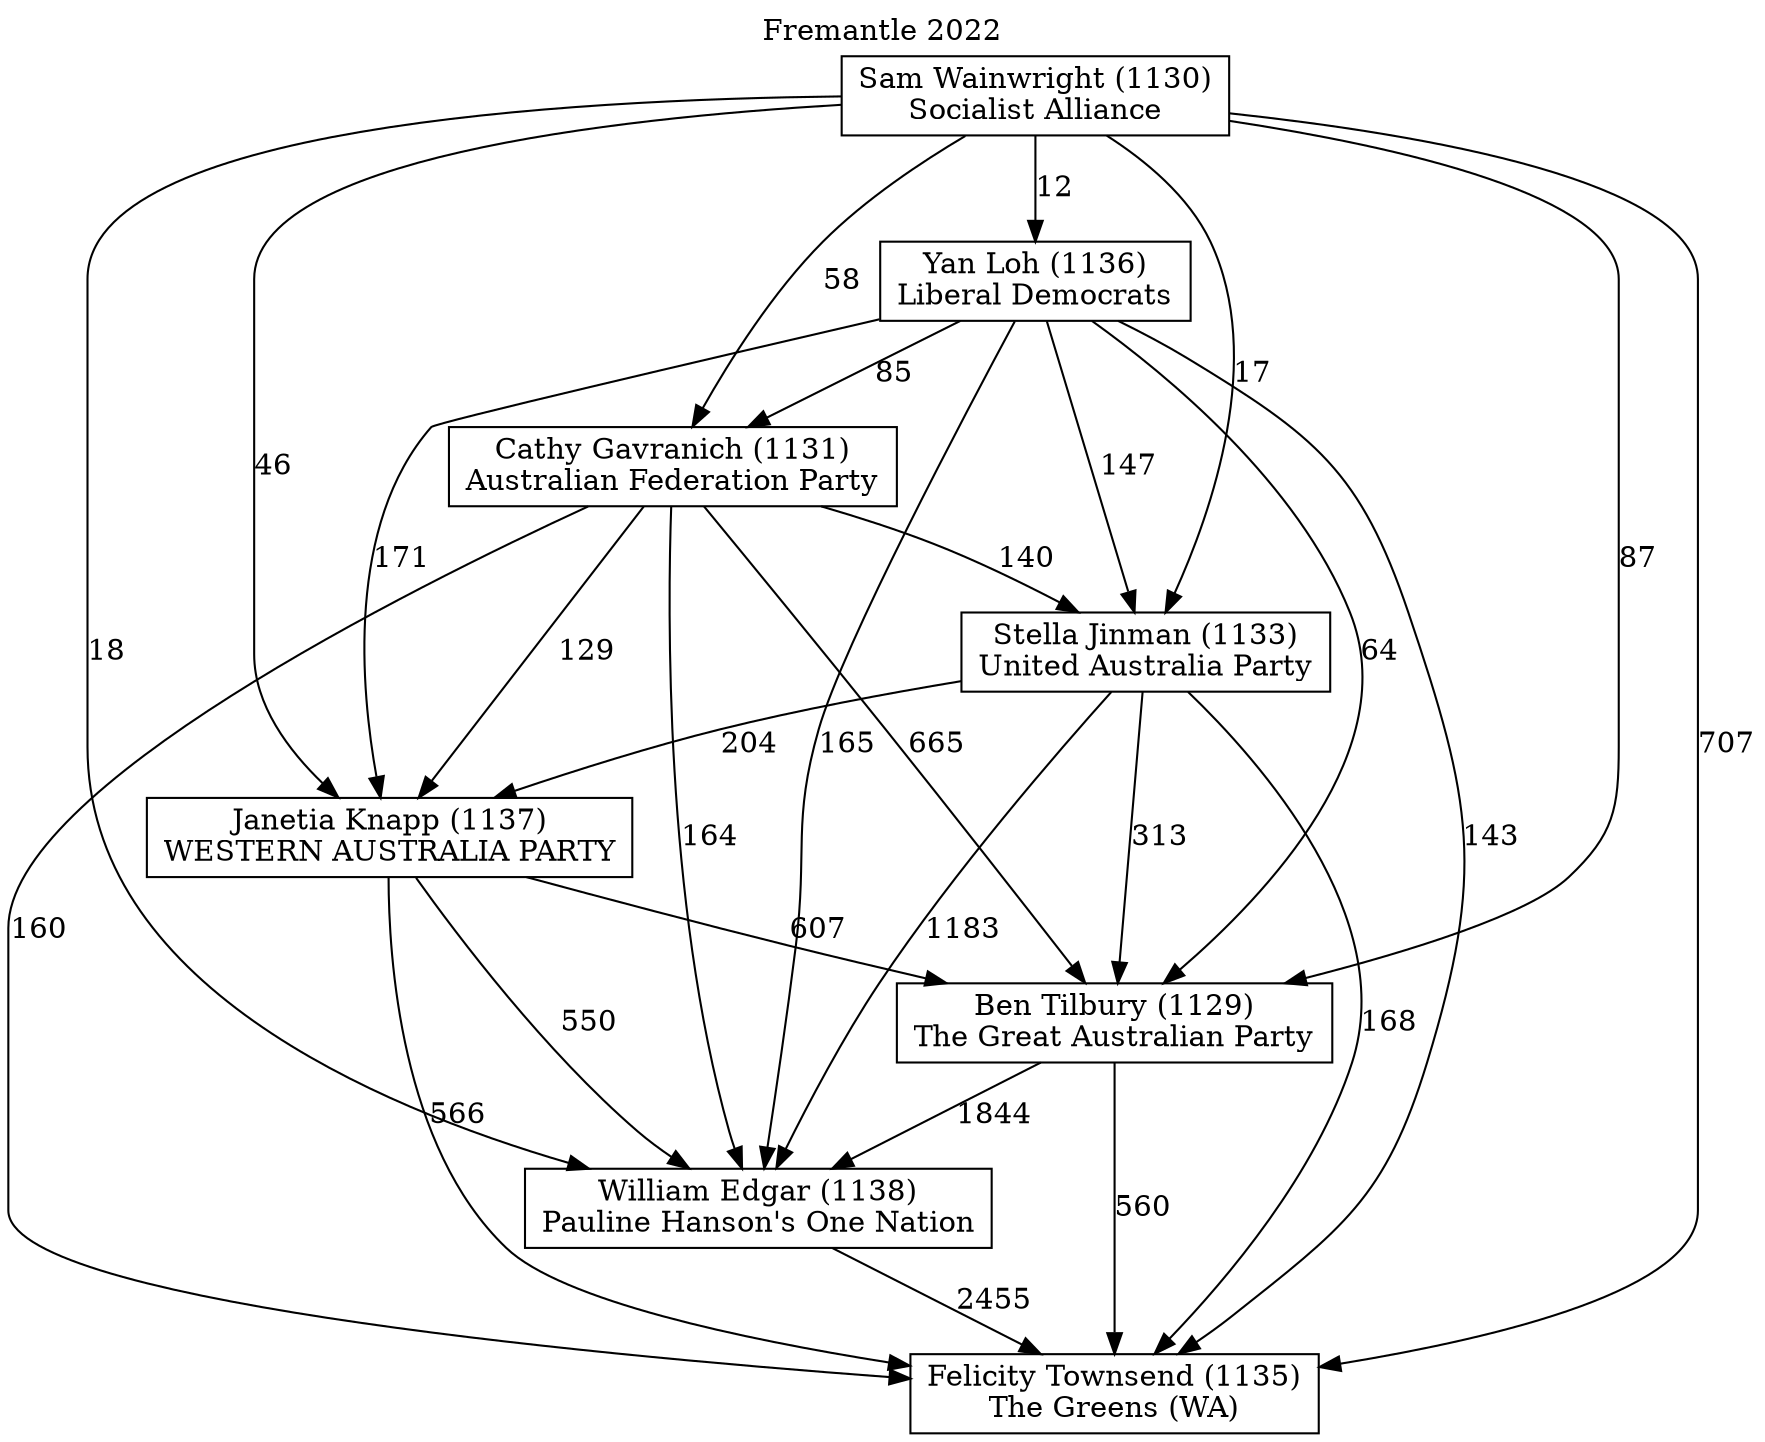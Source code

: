 // House preference flow
digraph "Felicity Townsend (1135)_Fremantle_2022" {
	graph [label="Fremantle 2022" labelloc=t mclimit=10]
	node [shape=box]
	"Janetia Knapp (1137)" [label="Janetia Knapp (1137)
WESTERN AUSTRALIA PARTY"]
	"Ben Tilbury (1129)" [label="Ben Tilbury (1129)
The Great Australian Party"]
	"Yan Loh (1136)" [label="Yan Loh (1136)
Liberal Democrats"]
	"Stella Jinman (1133)" [label="Stella Jinman (1133)
United Australia Party"]
	"Felicity Townsend (1135)" [label="Felicity Townsend (1135)
The Greens (WA)"]
	"William Edgar (1138)" [label="William Edgar (1138)
Pauline Hanson's One Nation"]
	"Cathy Gavranich (1131)" [label="Cathy Gavranich (1131)
Australian Federation Party"]
	"Sam Wainwright (1130)" [label="Sam Wainwright (1130)
Socialist Alliance"]
	"Sam Wainwright (1130)" -> "Stella Jinman (1133)" [label=17]
	"Ben Tilbury (1129)" -> "Felicity Townsend (1135)" [label=560]
	"Cathy Gavranich (1131)" -> "Janetia Knapp (1137)" [label=129]
	"William Edgar (1138)" -> "Felicity Townsend (1135)" [label=2455]
	"Sam Wainwright (1130)" -> "Janetia Knapp (1137)" [label=46]
	"Stella Jinman (1133)" -> "William Edgar (1138)" [label=1183]
	"Stella Jinman (1133)" -> "Janetia Knapp (1137)" [label=204]
	"Yan Loh (1136)" -> "William Edgar (1138)" [label=165]
	"Yan Loh (1136)" -> "Felicity Townsend (1135)" [label=143]
	"Sam Wainwright (1130)" -> "William Edgar (1138)" [label=18]
	"Stella Jinman (1133)" -> "Felicity Townsend (1135)" [label=168]
	"Yan Loh (1136)" -> "Ben Tilbury (1129)" [label=64]
	"Ben Tilbury (1129)" -> "William Edgar (1138)" [label=1844]
	"Cathy Gavranich (1131)" -> "William Edgar (1138)" [label=164]
	"Cathy Gavranich (1131)" -> "Ben Tilbury (1129)" [label=665]
	"Sam Wainwright (1130)" -> "Ben Tilbury (1129)" [label=87]
	"Yan Loh (1136)" -> "Cathy Gavranich (1131)" [label=85]
	"Sam Wainwright (1130)" -> "Yan Loh (1136)" [label=12]
	"Janetia Knapp (1137)" -> "Ben Tilbury (1129)" [label=607]
	"Yan Loh (1136)" -> "Stella Jinman (1133)" [label=147]
	"Janetia Knapp (1137)" -> "William Edgar (1138)" [label=550]
	"Janetia Knapp (1137)" -> "Felicity Townsend (1135)" [label=566]
	"Sam Wainwright (1130)" -> "Felicity Townsend (1135)" [label=707]
	"Cathy Gavranich (1131)" -> "Felicity Townsend (1135)" [label=160]
	"Yan Loh (1136)" -> "Janetia Knapp (1137)" [label=171]
	"Stella Jinman (1133)" -> "Ben Tilbury (1129)" [label=313]
	"Cathy Gavranich (1131)" -> "Stella Jinman (1133)" [label=140]
	"Sam Wainwright (1130)" -> "Cathy Gavranich (1131)" [label=58]
}
